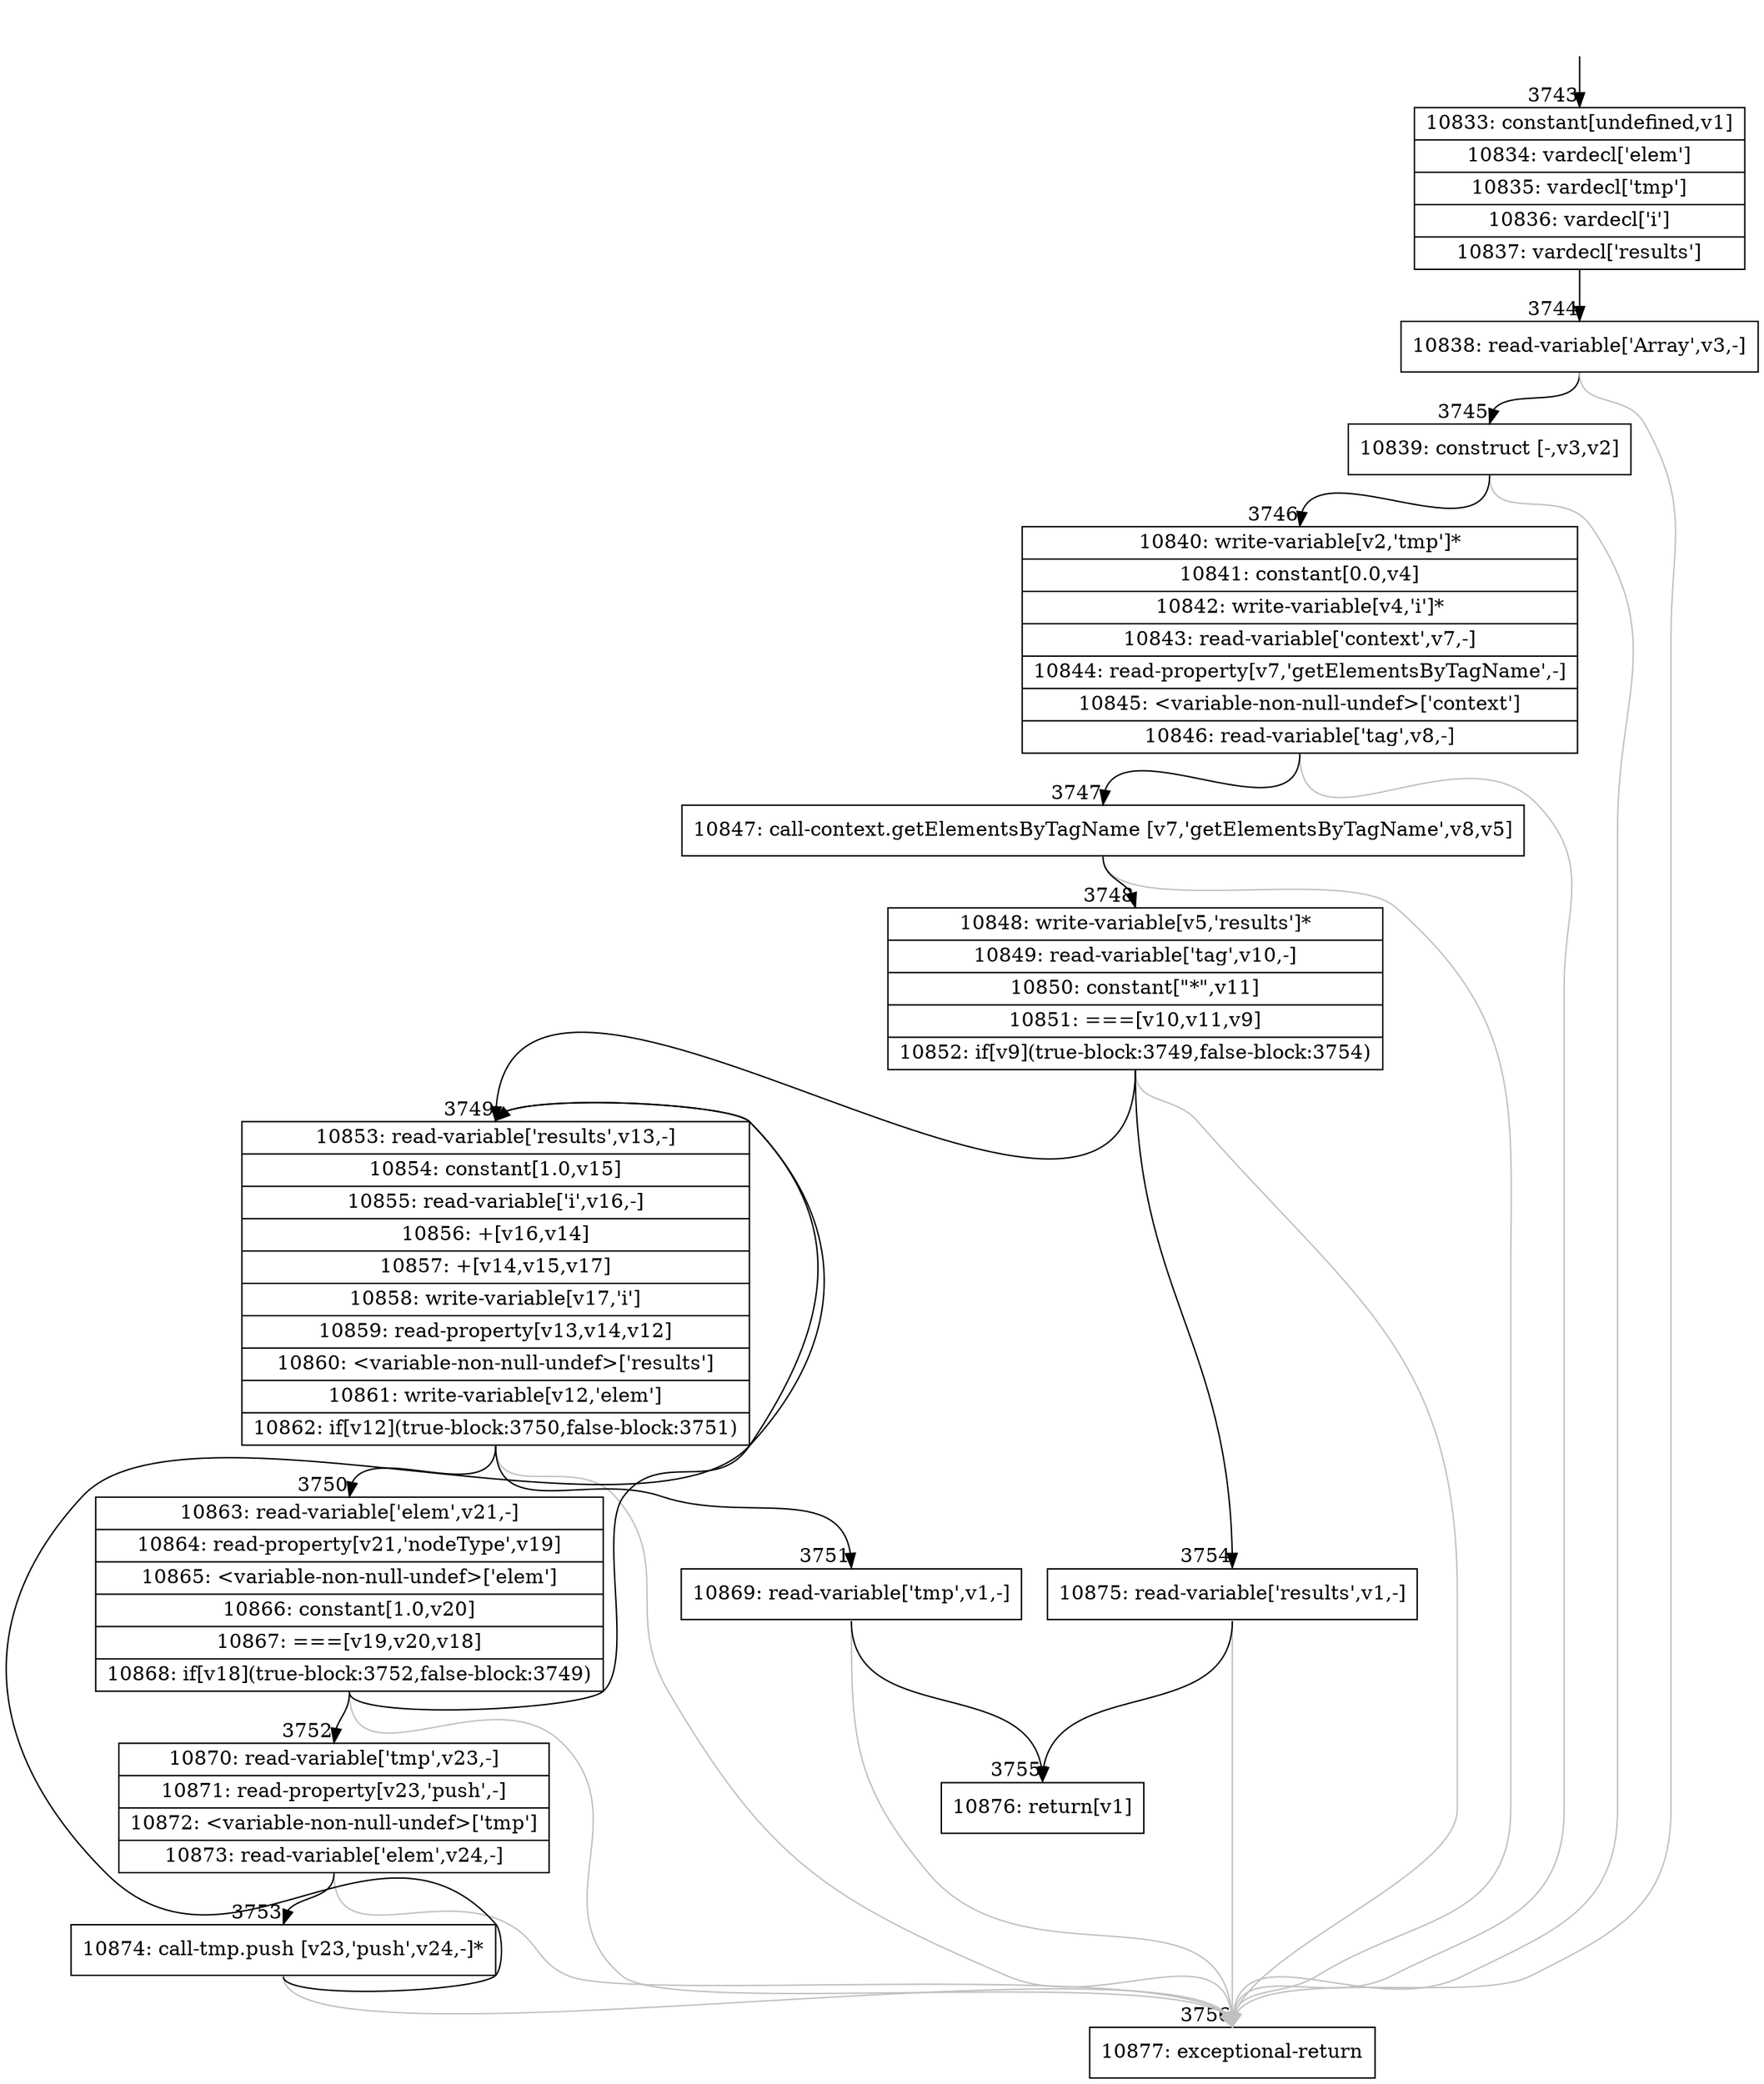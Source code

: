 digraph {
rankdir="TD"
BB_entry248[shape=none,label=""];
BB_entry248 -> BB3743 [tailport=s, headport=n, headlabel="    3743"]
BB3743 [shape=record label="{10833: constant[undefined,v1]|10834: vardecl['elem']|10835: vardecl['tmp']|10836: vardecl['i']|10837: vardecl['results']}" ] 
BB3743 -> BB3744 [tailport=s, headport=n, headlabel="      3744"]
BB3744 [shape=record label="{10838: read-variable['Array',v3,-]}" ] 
BB3744 -> BB3745 [tailport=s, headport=n, headlabel="      3745"]
BB3744 -> BB3756 [tailport=s, headport=n, color=gray, headlabel="      3756"]
BB3745 [shape=record label="{10839: construct [-,v3,v2]}" ] 
BB3745 -> BB3746 [tailport=s, headport=n, headlabel="      3746"]
BB3745 -> BB3756 [tailport=s, headport=n, color=gray]
BB3746 [shape=record label="{10840: write-variable[v2,'tmp']*|10841: constant[0.0,v4]|10842: write-variable[v4,'i']*|10843: read-variable['context',v7,-]|10844: read-property[v7,'getElementsByTagName',-]|10845: \<variable-non-null-undef\>['context']|10846: read-variable['tag',v8,-]}" ] 
BB3746 -> BB3747 [tailport=s, headport=n, headlabel="      3747"]
BB3746 -> BB3756 [tailport=s, headport=n, color=gray]
BB3747 [shape=record label="{10847: call-context.getElementsByTagName [v7,'getElementsByTagName',v8,v5]}" ] 
BB3747 -> BB3748 [tailport=s, headport=n, headlabel="      3748"]
BB3747 -> BB3756 [tailport=s, headport=n, color=gray]
BB3748 [shape=record label="{10848: write-variable[v5,'results']*|10849: read-variable['tag',v10,-]|10850: constant[\"*\",v11]|10851: ===[v10,v11,v9]|10852: if[v9](true-block:3749,false-block:3754)}" ] 
BB3748 -> BB3749 [tailport=s, headport=n, headlabel="      3749"]
BB3748 -> BB3754 [tailport=s, headport=n, headlabel="      3754"]
BB3748 -> BB3756 [tailport=s, headport=n, color=gray]
BB3749 [shape=record label="{10853: read-variable['results',v13,-]|10854: constant[1.0,v15]|10855: read-variable['i',v16,-]|10856: +[v16,v14]|10857: +[v14,v15,v17]|10858: write-variable[v17,'i']|10859: read-property[v13,v14,v12]|10860: \<variable-non-null-undef\>['results']|10861: write-variable[v12,'elem']|10862: if[v12](true-block:3750,false-block:3751)}" ] 
BB3749 -> BB3750 [tailport=s, headport=n, headlabel="      3750"]
BB3749 -> BB3751 [tailport=s, headport=n, headlabel="      3751"]
BB3749 -> BB3756 [tailport=s, headport=n, color=gray]
BB3750 [shape=record label="{10863: read-variable['elem',v21,-]|10864: read-property[v21,'nodeType',v19]|10865: \<variable-non-null-undef\>['elem']|10866: constant[1.0,v20]|10867: ===[v19,v20,v18]|10868: if[v18](true-block:3752,false-block:3749)}" ] 
BB3750 -> BB3752 [tailport=s, headport=n, headlabel="      3752"]
BB3750 -> BB3749 [tailport=s, headport=n]
BB3750 -> BB3756 [tailport=s, headport=n, color=gray]
BB3751 [shape=record label="{10869: read-variable['tmp',v1,-]}" ] 
BB3751 -> BB3755 [tailport=s, headport=n, headlabel="      3755"]
BB3751 -> BB3756 [tailport=s, headport=n, color=gray]
BB3752 [shape=record label="{10870: read-variable['tmp',v23,-]|10871: read-property[v23,'push',-]|10872: \<variable-non-null-undef\>['tmp']|10873: read-variable['elem',v24,-]}" ] 
BB3752 -> BB3753 [tailport=s, headport=n, headlabel="      3753"]
BB3752 -> BB3756 [tailport=s, headport=n, color=gray]
BB3753 [shape=record label="{10874: call-tmp.push [v23,'push',v24,-]*}" ] 
BB3753 -> BB3749 [tailport=s, headport=n]
BB3753 -> BB3756 [tailport=s, headport=n, color=gray]
BB3754 [shape=record label="{10875: read-variable['results',v1,-]}" ] 
BB3754 -> BB3755 [tailport=s, headport=n]
BB3754 -> BB3756 [tailport=s, headport=n, color=gray]
BB3755 [shape=record label="{10876: return[v1]}" ] 
BB3756 [shape=record label="{10877: exceptional-return}" ] 
}
